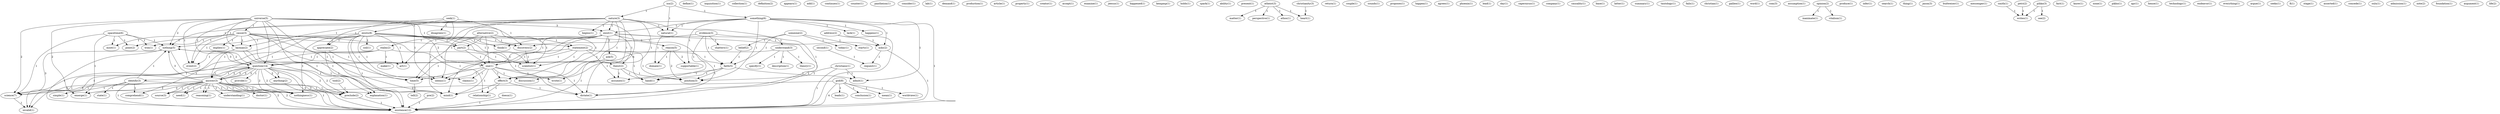 digraph G {
  spacetime [ label="spacetime(6)" ];
  moot [ label="moot(1)" ];
  point [ label="point(2)" ];
  nothing [ label="nothing(5)" ];
  won [ label="won(1)" ];
  emerge [ label="emerge(1)" ];
  science [ label="science(7)" ];
  define [ label="define(1)" ];
  inquisition [ label="inquisition(1)" ];
  collection [ label="collection(1)" ];
  isn [ label="isn(2)" ];
  nature [ label="nature(3)" ];
  something [ label="something(6)" ];
  natural [ label="natural(1)" ];
  universe [ label="universe(5)" ];
  cause [ label="cause(3)" ];
  question [ label="question(1)" ];
  layman [ label="layman(2)" ];
  event [ label="event(2)" ];
  exist [ label="exist(1)" ];
  question [ label="question(14)" ];
  think [ label="think(1)" ];
  seems [ label="seems(1)" ];
  effect [ label="effect(3)" ];
  existence [ label="existence(12)" ];
  mind [ label="mind(1)" ];
  dictate [ label="dictate(1)" ];
  someone [ label="someone(2)" ];
  belief [ label="belief(2)" ];
  starts [ label="starts(1)" ];
  today [ label="today(1)" ];
  faith [ label="faith(5)" ];
  implies [ label="implies(1)" ];
  part [ label="part(2)" ];
  time [ label="time(5)" ];
  relationship [ label="relationship(1)" ];
  alternative [ label="alternative(2)" ];
  discovery [ label="discovery(2)" ];
  statement [ label="statement(2)" ];
  scientist [ label="scientist(1)" ];
  one [ label="one(1)" ];
  definition [ label="definition(2)" ];
  appears [ label="appears(1)" ];
  add [ label="add(1)" ];
  continues [ label="continues(1)" ];
  counter [ label="counter(1)" ];
  pantheism [ label="pantheism(1)" ];
  seek [ label="seek(1)" ];
  disagrees [ label="disagrees(1)" ];
  exists [ label="exists(8)" ];
  appreciate [ label="appreciate(2)" ];
  art [ label="art(1)" ];
  pre [ label="pre(2)" ];
  consider [ label="consider(1)" ];
  lab [ label="lab(1)" ];
  demand [ label="demand(1)" ];
  begins [ label="begins(1)" ];
  discussion [ label="discussion(1)" ];
  wrote [ label="wrote(1)" ];
  production [ label="production(1)" ];
  article [ label="article(1)" ];
  property [ label="property(1)" ];
  answer [ label="answer(9)" ];
  reason [ label="reason(5)" ];
  claims [ label="claims(1)" ];
  answer [ label="answer(3)" ];
  nothingness [ label="nothingness(1)" ];
  soil [ label="soil(1)" ];
  creator [ label="creator(1)" ];
  accept [ label="accept(1)" ];
  lack [ label="lack(1)" ];
  happens [ label="happens(1)" ];
  admit [ label="admit(1)" ];
  asks [ label="asks(2)" ];
  supportable [ label="supportable(1)" ];
  position [ label="position(3)" ];
  examine [ label="examine(1)" ];
  jeesus [ label="jeesus(1)" ];
  happened [ label="happened(1)" ];
  kempmp [ label="kempmp(1)" ];
  holds [ label="holds(1)" ];
  spark [ label="spark(1)" ];
  ability [ label="ability(1)" ];
  explanation [ label="explanation(1)" ];
  present [ label="present(1)" ];
  atheist [ label="atheist(3)" ];
  athos [ label="athos(1)" ];
  perspective [ label="perspective(1)" ];
  heart [ label="heart(1)" ];
  matter [ label="matter(1)" ];
  return [ label="return(1)" ];
  identify [ label="identify(3)" ];
  provide [ label="provide(1)" ];
  anything [ label="anything(2)" ];
  preclude [ label="preclude(2)" ];
  invalid [ label="invalid(1)" ];
  evidence [ label="evidence(3)" ];
  shatters [ label="shatters(1)" ];
  understand [ label="understand(3)" ];
  hand [ label="hand(1)" ];
  comprehend [ label="comprehend(1)" ];
  couple [ label="couple(1)" ];
  understanding [ label="understanding(1)" ];
  doctor [ label="doctor(1)" ];
  reasoning [ label="reasoning(1)" ];
  source [ label="source(3)" ];
  need [ label="need(1)" ];
  sounds [ label="sounds(1)" ];
  proposes [ label="proposes(1)" ];
  simple [ label="simple(1)" ];
  state [ label="state(1)" ];
  assumes [ label="assumes(1)" ];
  happen [ label="happen(1)" ];
  domain [ label="domain(1)" ];
  agrees [ label="agrees(1)" ];
  phoenix [ label="phoenix(1)" ];
  lead [ label="lead(1)" ];
  day [ label="day(1)" ];
  realm [ label="realm(2)" ];
  ask [ label="ask(5)" ];
  theist [ label="theist(2)" ];
  description [ label="description(1)" ];
  theory [ label="theory(1)" ];
  specify [ label="specify(1)" ];
  make [ label="make(1)" ];
  capernicus [ label="capernicus(1)" ];
  company [ label="company(1)" ];
  causality [ label="causality(1)" ];
  base [ label="base(1)" ];
  christians [ label="christians(1)" ];
  latter [ label="latter(1)" ];
  summary [ label="summary(1)" ];
  tool [ label="tool(2)" ];
  tautology [ label="tautology(1)" ];
  fails [ label="fails(1)" ];
  christian [ label="christian(1)" ];
  galileo [ label="galileo(1)" ];
  tell [ label="tell(2)" ];
  christianity [ label="christianity(3)" ];
  word [ label="word(1)" ];
  com [ label="com(3)" ];
  assumption [ label="assumption(1)" ];
  address [ label="address(2)" ];
  opinion [ label="opinion(2)" ];
  inanimate [ label="inanimate(1)" ];
  vitalism [ label="vitalism(1)" ];
  produce [ label="produce(1)" ];
  infer [ label="infer(1)" ];
  second [ label="second(1)" ];
  request [ label="request(1)" ];
  search [ label="search(1)" ];
  thing [ label="thing(1)" ];
  god [ label="god(8)" ];
  mean [ label="mean(1)" ];
  worldview [ label="worldview(1)" ];
  leads [ label="leads(1)" ];
  conclusion [ label="conclusion(1)" ];
  jason [ label="jason(3)" ];
  budweiser [ label="budweiser(1)" ];
  messenger [ label="messenger(1)" ];
  smith [ label="smith(1)" ];
  writes [ label="writes(1)" ];
  fact [ label="fact(1)" ];
  know [ label="know(1)" ];
  none [ label="none(1)" ];
  pikho [ label="pikho(1)" ];
  apr [ label="apr(1)" ];
  petri [ label="petri(2)" ];
  pihko [ label="pihko(3)" ];
  see [ label="see(2)" ];
  hense [ label="hense(1)" ];
  technology [ label="technology(1)" ];
  endeavor [ label="endeavor(1)" ];
  everything [ label="everything(1)" ];
  argue [ label="argue(1)" ];
  seeks [ label="seeks(1)" ];
  fi [ label="fi(1)" ];
  stage [ label="stage(1)" ];
  doesn [ label="doesn(1)" ];
  asserted [ label="asserted(1)" ];
  concede [ label="concede(1)" ];
  doesn [ label="doesn(1)" ];
  oulu [ label="oulu(1)" ];
  admission [ label="admission(1)" ];
  note [ label="note(2)" ];
  foundation [ label="foundation(1)" ];
  argument [ label="argument(1)" ];
  life [ label="life(2)" ];
  spacetime -> moot [ label="1" ];
  spacetime -> point [ label="1" ];
  spacetime -> nothing [ label="1" ];
  spacetime -> won [ label="1" ];
  spacetime -> emerge [ label="1" ];
  spacetime -> science [ label="1" ];
  isn -> nature [ label="1" ];
  isn -> something [ label="1" ];
  isn -> natural [ label="1" ];
  universe -> cause [ label="1" ];
  universe -> question [ label="2" ];
  universe -> layman [ label="1" ];
  universe -> event [ label="1" ];
  universe -> nothing [ label="2" ];
  universe -> exist [ label="3" ];
  universe -> question [ label="2" ];
  universe -> think [ label="1" ];
  universe -> emerge [ label="2" ];
  universe -> seems [ label="1" ];
  universe -> effect [ label="1" ];
  universe -> existence [ label="1" ];
  universe -> science [ label="2" ];
  universe -> mind [ label="1" ];
  universe -> dictate [ label="1" ];
  someone -> belief [ label="1" ];
  someone -> starts [ label="1" ];
  someone -> today [ label="1" ];
  someone -> faith [ label="1" ];
  cause -> moot [ label="1" ];
  cause -> layman [ label="1" ];
  cause -> implies [ label="1" ];
  cause -> point [ label="1" ];
  cause -> event [ label="1" ];
  cause -> part [ label="1" ];
  cause -> won [ label="1" ];
  cause -> time [ label="1" ];
  cause -> seems [ label="1" ];
  cause -> mind [ label="1" ];
  cause -> dictate [ label="1" ];
  cause -> relationship [ label="1" ];
  alternative -> discovery [ label="1" ];
  alternative -> part [ label="1" ];
  alternative -> statement [ label="1" ];
  alternative -> scientist [ label="1" ];
  alternative -> one [ label="1" ];
  alternative -> time [ label="1" ];
  seek -> disagrees [ label="1" ];
  seek -> exists [ label="1" ];
  seek -> appreciate [ label="1" ];
  seek -> discovery [ label="1" ];
  seek -> art [ label="1" ];
  pre -> existence [ label="1" ];
  nature -> layman [ label="1" ];
  nature -> begins [ label="1" ];
  nature -> event [ label="1" ];
  nature -> natural [ label="1" ];
  nature -> exist [ label="1" ];
  nature -> discussion [ label="1" ];
  nature -> seems [ label="1" ];
  nature -> effect [ label="1" ];
  nature -> wrote [ label="1" ];
  nature -> mind [ label="1" ];
  nature -> dictate [ label="1" ];
  exists -> appreciate [ label="1" ];
  exists -> discovery [ label="1" ];
  exists -> answer [ label="1" ];
  exists -> art [ label="1" ];
  exists -> part [ label="1" ];
  exists -> nothing [ label="1" ];
  exists -> statement [ label="1" ];
  exists -> scientist [ label="1" ];
  exists -> reason [ label="1" ];
  exists -> one [ label="2" ];
  exists -> time [ label="1" ];
  exists -> claims [ label="1" ];
  exists -> answer [ label="1" ];
  exists -> nothingness [ label="1" ];
  exists -> soil [ label="1" ];
  exists -> existence [ label="1" ];
  something -> lack [ label="1" ];
  something -> nothing [ label="1" ];
  something -> natural [ label="1" ];
  something -> exist [ label="1" ];
  something -> happens [ label="1" ];
  something -> admit [ label="1" ];
  something -> asks [ label="1" ];
  something -> supportable [ label="1" ];
  something -> position [ label="1" ];
  something -> existence [ label="1" ];
  appreciate -> art [ label="1" ];
  appreciate -> explanation [ label="1" ];
  atheist -> athos [ label="1" ];
  atheist -> perspective [ label="1" ];
  atheist -> heart [ label="1" ];
  atheist -> matter [ label="1" ];
  question -> answer [ label="3" ];
  question -> identify [ label="1" ];
  question -> provide [ label="1" ];
  question -> nothing [ label="3" ];
  question -> answer [ label="3" ];
  question -> nothingness [ label="2" ];
  question -> anything [ label="2" ];
  question -> preclude [ label="2" ];
  question -> existence [ label="3" ];
  question -> invalid [ label="1" ];
  evidence -> discovery [ label="1" ];
  evidence -> shatters [ label="1" ];
  evidence -> faith [ label="1" ];
  evidence -> understand [ label="1" ];
  evidence -> hand [ label="1" ];
  layman -> event [ label="1" ];
  layman -> comprehend [ label="1" ];
  layman -> explanation [ label="1" ];
  layman -> mind [ label="1" ];
  discovery -> scientist [ label="1" ];
  belief -> faith [ label="1" ];
  answer -> nothing [ label="3" ];
  answer -> question [ label="2" ];
  answer -> understanding [ label="1" ];
  answer -> doctor [ label="1" ];
  answer -> nothingness [ label="1" ];
  answer -> emerge [ label="2" ];
  answer -> reasoning [ label="1" ];
  answer -> source [ label="1" ];
  answer -> preclude [ label="1" ];
  answer -> existence [ label="2" ];
  answer -> science [ label="2" ];
  answer -> need [ label="1" ];
  identify -> nothing [ label="1" ];
  identify -> comprehend [ label="1" ];
  identify -> simple [ label="1" ];
  identify -> state [ label="1" ];
  identify -> explanation [ label="1" ];
  identify -> existence [ label="1" ];
  part -> scientist [ label="1" ];
  part -> one [ label="1" ];
  nothing -> question [ label="2" ];
  nothing -> nothingness [ label="1" ];
  nothing -> existence [ label="1" ];
  nothing -> science [ label="3" ];
  statement -> scientist [ label="1" ];
  statement -> one [ label="1" ];
  statement -> faith [ label="1" ];
  statement -> time [ label="1" ];
  statement -> hand [ label="1" ];
  statement -> assumes [ label="1" ];
  statement -> position [ label="1" ];
  natural -> domain [ label="1" ];
  reason -> domain [ label="1" ];
  reason -> supportable [ label="2" ];
  reason -> position [ label="2" ];
  exist -> realm [ label="1" ];
  exist -> question [ label="1" ];
  exist -> think [ label="1" ];
  exist -> ask [ label="2" ];
  exist -> theist [ label="1" ];
  exist -> asks [ label="1" ];
  exist -> seems [ label="1" ];
  exist -> effect [ label="1" ];
  exist -> existence [ label="2" ];
  exist -> mind [ label="1" ];
  exist -> dictate [ label="1" ];
  one -> discussion [ label="1" ];
  one -> time [ label="1" ];
  one -> claims [ label="1" ];
  one -> seems [ label="1" ];
  one -> effect [ label="1" ];
  one -> wrote [ label="1" ];
  one -> mind [ label="1" ];
  one -> dictate [ label="1" ];
  faith -> admit [ label="1" ];
  faith -> hand [ label="1" ];
  faith -> assumes [ label="1" ];
  faith -> position [ label="1" ];
  understand -> question [ label="1" ];
  understand -> description [ label="1" ];
  understand -> theory [ label="1" ];
  understand -> specify [ label="1" ];
  realm -> question [ label="1" ];
  realm -> theist [ label="1" ];
  realm -> make [ label="1" ];
  realm -> science [ label="1" ];
  realm -> invalid [ label="1" ];
  question -> answer [ label="3" ];
  question -> nothingness [ label="2" ];
  question -> anything [ label="2" ];
  question -> preclude [ label="2" ];
  question -> existence [ label="3" ];
  question -> invalid [ label="1" ];
  christians -> admit [ label="1" ];
  christians -> position [ label="1" ];
  christians -> existence [ label="1" ];
  tool -> preclude [ label="1" ];
  time -> tell [ label="1" ];
  christianity -> heart [ label="1" ];
  address -> asks [ label="1" ];
  address -> existence [ label="1" ];
  opinion -> inanimate [ label="1" ];
  opinion -> vitalism [ label="1" ];
  second -> request [ label="1" ];
  answer -> doctor [ label="1" ];
  answer -> nothingness [ label="1" ];
  answer -> emerge [ label="2" ];
  answer -> reasoning [ label="1" ];
  answer -> source [ label="1" ];
  answer -> preclude [ label="1" ];
  answer -> existence [ label="2" ];
  answer -> science [ label="2" ];
  answer -> need [ label="1" ];
  ask -> existence [ label="1" ];
  theist -> hand [ label="1" ];
  theist -> assumes [ label="1" ];
  theist -> position [ label="1" ];
  asks -> request [ label="1" ];
  asks -> existence [ label="1" ];
  god -> mean [ label="1" ];
  god -> worldview [ label="1" ];
  god -> leads [ label="1" ];
  god -> source [ label="2" ];
  god -> conclusion [ label="1" ];
  god -> existence [ label="4" ];
  smith -> writes [ label="1" ];
  petri -> writes [ label="1" ];
  pihko -> writes [ label="1" ];
  pihko -> see [ label="1" ];
  anything -> existence [ label="1" ];
  effect -> mind [ label="1" ];
  effect -> dictate [ label="1" ];
  effect -> relationship [ label="1" ];
  preclude -> existence [ label="1" ];
  doesn -> existence [ label="1" ];
  science -> invalid [ label="1" ];
}
